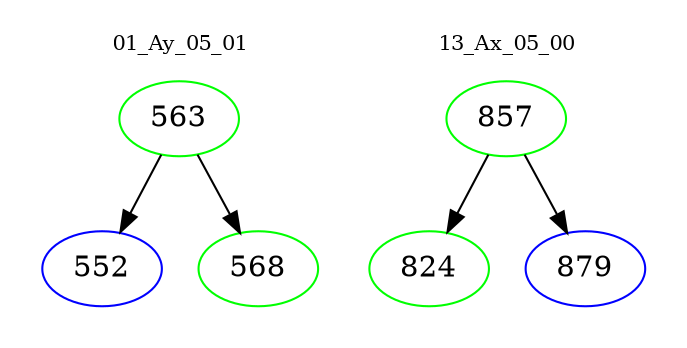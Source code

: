 digraph{
subgraph cluster_0 {
color = white
label = "01_Ay_05_01";
fontsize=10;
T0_563 [label="563", color="green"]
T0_563 -> T0_552 [color="black"]
T0_552 [label="552", color="blue"]
T0_563 -> T0_568 [color="black"]
T0_568 [label="568", color="green"]
}
subgraph cluster_1 {
color = white
label = "13_Ax_05_00";
fontsize=10;
T1_857 [label="857", color="green"]
T1_857 -> T1_824 [color="black"]
T1_824 [label="824", color="green"]
T1_857 -> T1_879 [color="black"]
T1_879 [label="879", color="blue"]
}
}
